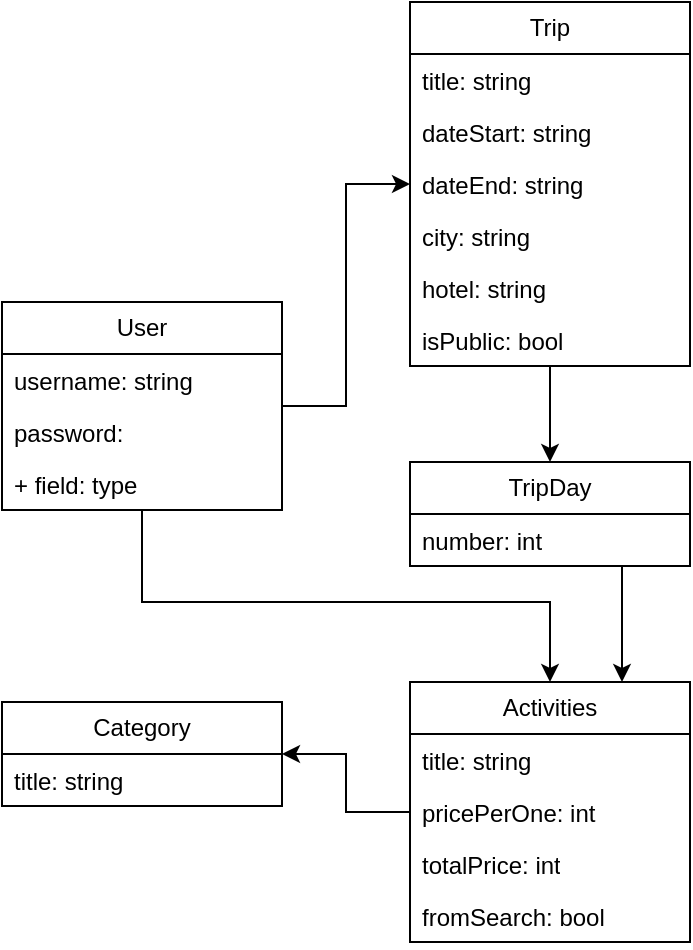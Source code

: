 <mxfile version="24.4.0" type="device">
  <diagram name="Страница — 1" id="cxiVbwSySTbXbMA1NLyR">
    <mxGraphModel dx="474" dy="844" grid="1" gridSize="10" guides="1" tooltips="1" connect="1" arrows="1" fold="1" page="1" pageScale="1" pageWidth="827" pageHeight="1169" math="0" shadow="0">
      <root>
        <mxCell id="0" />
        <mxCell id="1" parent="0" />
        <mxCell id="rz5P_hQvILCfBTVF4Qv6-65" style="edgeStyle=orthogonalEdgeStyle;rounded=0;orthogonalLoop=1;jettySize=auto;html=1;" edge="1" parent="1" source="rz5P_hQvILCfBTVF4Qv6-32" target="rz5P_hQvILCfBTVF4Qv6-48">
          <mxGeometry relative="1" as="geometry" />
        </mxCell>
        <mxCell id="rz5P_hQvILCfBTVF4Qv6-32" value="Trip" style="swimlane;fontStyle=0;childLayout=stackLayout;horizontal=1;startSize=26;fillColor=none;horizontalStack=0;resizeParent=1;resizeParentMax=0;resizeLast=0;collapsible=1;marginBottom=0;whiteSpace=wrap;html=1;" vertex="1" parent="1">
          <mxGeometry x="344" y="50" width="140" height="182" as="geometry" />
        </mxCell>
        <mxCell id="rz5P_hQvILCfBTVF4Qv6-33" value="title: string" style="text;strokeColor=none;fillColor=none;align=left;verticalAlign=top;spacingLeft=4;spacingRight=4;overflow=hidden;rotatable=0;points=[[0,0.5],[1,0.5]];portConstraint=eastwest;whiteSpace=wrap;html=1;" vertex="1" parent="rz5P_hQvILCfBTVF4Qv6-32">
          <mxGeometry y="26" width="140" height="26" as="geometry" />
        </mxCell>
        <mxCell id="rz5P_hQvILCfBTVF4Qv6-52" value="dateStart: string" style="text;strokeColor=none;fillColor=none;align=left;verticalAlign=top;spacingLeft=4;spacingRight=4;overflow=hidden;rotatable=0;points=[[0,0.5],[1,0.5]];portConstraint=eastwest;whiteSpace=wrap;html=1;" vertex="1" parent="rz5P_hQvILCfBTVF4Qv6-32">
          <mxGeometry y="52" width="140" height="26" as="geometry" />
        </mxCell>
        <mxCell id="rz5P_hQvILCfBTVF4Qv6-53" value="dateEnd: string" style="text;strokeColor=none;fillColor=none;align=left;verticalAlign=top;spacingLeft=4;spacingRight=4;overflow=hidden;rotatable=0;points=[[0,0.5],[1,0.5]];portConstraint=eastwest;whiteSpace=wrap;html=1;" vertex="1" parent="rz5P_hQvILCfBTVF4Qv6-32">
          <mxGeometry y="78" width="140" height="26" as="geometry" />
        </mxCell>
        <mxCell id="rz5P_hQvILCfBTVF4Qv6-54" value="city: string" style="text;strokeColor=none;fillColor=none;align=left;verticalAlign=top;spacingLeft=4;spacingRight=4;overflow=hidden;rotatable=0;points=[[0,0.5],[1,0.5]];portConstraint=eastwest;whiteSpace=wrap;html=1;" vertex="1" parent="rz5P_hQvILCfBTVF4Qv6-32">
          <mxGeometry y="104" width="140" height="26" as="geometry" />
        </mxCell>
        <mxCell id="rz5P_hQvILCfBTVF4Qv6-55" value="hotel: string" style="text;strokeColor=none;fillColor=none;align=left;verticalAlign=top;spacingLeft=4;spacingRight=4;overflow=hidden;rotatable=0;points=[[0,0.5],[1,0.5]];portConstraint=eastwest;whiteSpace=wrap;html=1;" vertex="1" parent="rz5P_hQvILCfBTVF4Qv6-32">
          <mxGeometry y="130" width="140" height="26" as="geometry" />
        </mxCell>
        <mxCell id="rz5P_hQvILCfBTVF4Qv6-56" value="isPublic: bool" style="text;strokeColor=none;fillColor=none;align=left;verticalAlign=top;spacingLeft=4;spacingRight=4;overflow=hidden;rotatable=0;points=[[0,0.5],[1,0.5]];portConstraint=eastwest;whiteSpace=wrap;html=1;" vertex="1" parent="rz5P_hQvILCfBTVF4Qv6-32">
          <mxGeometry y="156" width="140" height="26" as="geometry" />
        </mxCell>
        <mxCell id="rz5P_hQvILCfBTVF4Qv6-62" style="edgeStyle=orthogonalEdgeStyle;rounded=0;orthogonalLoop=1;jettySize=auto;html=1;" edge="1" parent="1" source="rz5P_hQvILCfBTVF4Qv6-40" target="rz5P_hQvILCfBTVF4Qv6-32">
          <mxGeometry relative="1" as="geometry" />
        </mxCell>
        <mxCell id="rz5P_hQvILCfBTVF4Qv6-66" style="edgeStyle=orthogonalEdgeStyle;rounded=0;orthogonalLoop=1;jettySize=auto;html=1;" edge="1" parent="1" source="rz5P_hQvILCfBTVF4Qv6-40" target="rz5P_hQvILCfBTVF4Qv6-44">
          <mxGeometry relative="1" as="geometry">
            <Array as="points">
              <mxPoint x="210" y="350" />
              <mxPoint x="414" y="350" />
            </Array>
          </mxGeometry>
        </mxCell>
        <mxCell id="rz5P_hQvILCfBTVF4Qv6-40" value="User" style="swimlane;fontStyle=0;childLayout=stackLayout;horizontal=1;startSize=26;fillColor=none;horizontalStack=0;resizeParent=1;resizeParentMax=0;resizeLast=0;collapsible=1;marginBottom=0;whiteSpace=wrap;html=1;" vertex="1" parent="1">
          <mxGeometry x="140" y="200" width="140" height="104" as="geometry" />
        </mxCell>
        <mxCell id="rz5P_hQvILCfBTVF4Qv6-41" value="username: string" style="text;strokeColor=none;fillColor=none;align=left;verticalAlign=top;spacingLeft=4;spacingRight=4;overflow=hidden;rotatable=0;points=[[0,0.5],[1,0.5]];portConstraint=eastwest;whiteSpace=wrap;html=1;" vertex="1" parent="rz5P_hQvILCfBTVF4Qv6-40">
          <mxGeometry y="26" width="140" height="26" as="geometry" />
        </mxCell>
        <mxCell id="rz5P_hQvILCfBTVF4Qv6-42" value="password:&amp;nbsp;" style="text;strokeColor=none;fillColor=none;align=left;verticalAlign=top;spacingLeft=4;spacingRight=4;overflow=hidden;rotatable=0;points=[[0,0.5],[1,0.5]];portConstraint=eastwest;whiteSpace=wrap;html=1;" vertex="1" parent="rz5P_hQvILCfBTVF4Qv6-40">
          <mxGeometry y="52" width="140" height="26" as="geometry" />
        </mxCell>
        <mxCell id="rz5P_hQvILCfBTVF4Qv6-43" value="+ field: type" style="text;strokeColor=none;fillColor=none;align=left;verticalAlign=top;spacingLeft=4;spacingRight=4;overflow=hidden;rotatable=0;points=[[0,0.5],[1,0.5]];portConstraint=eastwest;whiteSpace=wrap;html=1;" vertex="1" parent="rz5P_hQvILCfBTVF4Qv6-40">
          <mxGeometry y="78" width="140" height="26" as="geometry" />
        </mxCell>
        <mxCell id="rz5P_hQvILCfBTVF4Qv6-63" style="edgeStyle=orthogonalEdgeStyle;rounded=0;orthogonalLoop=1;jettySize=auto;html=1;" edge="1" parent="1" source="rz5P_hQvILCfBTVF4Qv6-44" target="rz5P_hQvILCfBTVF4Qv6-59">
          <mxGeometry relative="1" as="geometry" />
        </mxCell>
        <mxCell id="rz5P_hQvILCfBTVF4Qv6-44" value="Activities" style="swimlane;fontStyle=0;childLayout=stackLayout;horizontal=1;startSize=26;fillColor=none;horizontalStack=0;resizeParent=1;resizeParentMax=0;resizeLast=0;collapsible=1;marginBottom=0;whiteSpace=wrap;html=1;" vertex="1" parent="1">
          <mxGeometry x="344" y="390" width="140" height="130" as="geometry" />
        </mxCell>
        <mxCell id="rz5P_hQvILCfBTVF4Qv6-45" value="title: string" style="text;strokeColor=none;fillColor=none;align=left;verticalAlign=top;spacingLeft=4;spacingRight=4;overflow=hidden;rotatable=0;points=[[0,0.5],[1,0.5]];portConstraint=eastwest;whiteSpace=wrap;html=1;" vertex="1" parent="rz5P_hQvILCfBTVF4Qv6-44">
          <mxGeometry y="26" width="140" height="26" as="geometry" />
        </mxCell>
        <mxCell id="rz5P_hQvILCfBTVF4Qv6-46" value="pricePerOne: int" style="text;strokeColor=none;fillColor=none;align=left;verticalAlign=top;spacingLeft=4;spacingRight=4;overflow=hidden;rotatable=0;points=[[0,0.5],[1,0.5]];portConstraint=eastwest;whiteSpace=wrap;html=1;" vertex="1" parent="rz5P_hQvILCfBTVF4Qv6-44">
          <mxGeometry y="52" width="140" height="26" as="geometry" />
        </mxCell>
        <mxCell id="rz5P_hQvILCfBTVF4Qv6-58" value="totalPrice: int" style="text;strokeColor=none;fillColor=none;align=left;verticalAlign=top;spacingLeft=4;spacingRight=4;overflow=hidden;rotatable=0;points=[[0,0.5],[1,0.5]];portConstraint=eastwest;whiteSpace=wrap;html=1;" vertex="1" parent="rz5P_hQvILCfBTVF4Qv6-44">
          <mxGeometry y="78" width="140" height="26" as="geometry" />
        </mxCell>
        <mxCell id="rz5P_hQvILCfBTVF4Qv6-57" value="fromSearch: bool" style="text;strokeColor=none;fillColor=none;align=left;verticalAlign=top;spacingLeft=4;spacingRight=4;overflow=hidden;rotatable=0;points=[[0,0.5],[1,0.5]];portConstraint=eastwest;whiteSpace=wrap;html=1;" vertex="1" parent="rz5P_hQvILCfBTVF4Qv6-44">
          <mxGeometry y="104" width="140" height="26" as="geometry" />
        </mxCell>
        <mxCell id="rz5P_hQvILCfBTVF4Qv6-64" style="edgeStyle=orthogonalEdgeStyle;rounded=0;orthogonalLoop=1;jettySize=auto;html=1;" edge="1" parent="1" source="rz5P_hQvILCfBTVF4Qv6-48" target="rz5P_hQvILCfBTVF4Qv6-44">
          <mxGeometry relative="1" as="geometry">
            <Array as="points">
              <mxPoint x="450" y="360" />
              <mxPoint x="450" y="360" />
            </Array>
          </mxGeometry>
        </mxCell>
        <mxCell id="rz5P_hQvILCfBTVF4Qv6-48" value="TripDay" style="swimlane;fontStyle=0;childLayout=stackLayout;horizontal=1;startSize=26;fillColor=none;horizontalStack=0;resizeParent=1;resizeParentMax=0;resizeLast=0;collapsible=1;marginBottom=0;whiteSpace=wrap;html=1;" vertex="1" parent="1">
          <mxGeometry x="344" y="280" width="140" height="52" as="geometry" />
        </mxCell>
        <mxCell id="rz5P_hQvILCfBTVF4Qv6-49" value="number: int" style="text;strokeColor=none;fillColor=none;align=left;verticalAlign=top;spacingLeft=4;spacingRight=4;overflow=hidden;rotatable=0;points=[[0,0.5],[1,0.5]];portConstraint=eastwest;whiteSpace=wrap;html=1;" vertex="1" parent="rz5P_hQvILCfBTVF4Qv6-48">
          <mxGeometry y="26" width="140" height="26" as="geometry" />
        </mxCell>
        <mxCell id="rz5P_hQvILCfBTVF4Qv6-59" value="Category" style="swimlane;fontStyle=0;childLayout=stackLayout;horizontal=1;startSize=26;fillColor=none;horizontalStack=0;resizeParent=1;resizeParentMax=0;resizeLast=0;collapsible=1;marginBottom=0;whiteSpace=wrap;html=1;" vertex="1" parent="1">
          <mxGeometry x="140" y="400" width="140" height="52" as="geometry" />
        </mxCell>
        <mxCell id="rz5P_hQvILCfBTVF4Qv6-60" value="title: string" style="text;strokeColor=none;fillColor=none;align=left;verticalAlign=top;spacingLeft=4;spacingRight=4;overflow=hidden;rotatable=0;points=[[0,0.5],[1,0.5]];portConstraint=eastwest;whiteSpace=wrap;html=1;" vertex="1" parent="rz5P_hQvILCfBTVF4Qv6-59">
          <mxGeometry y="26" width="140" height="26" as="geometry" />
        </mxCell>
      </root>
    </mxGraphModel>
  </diagram>
</mxfile>

